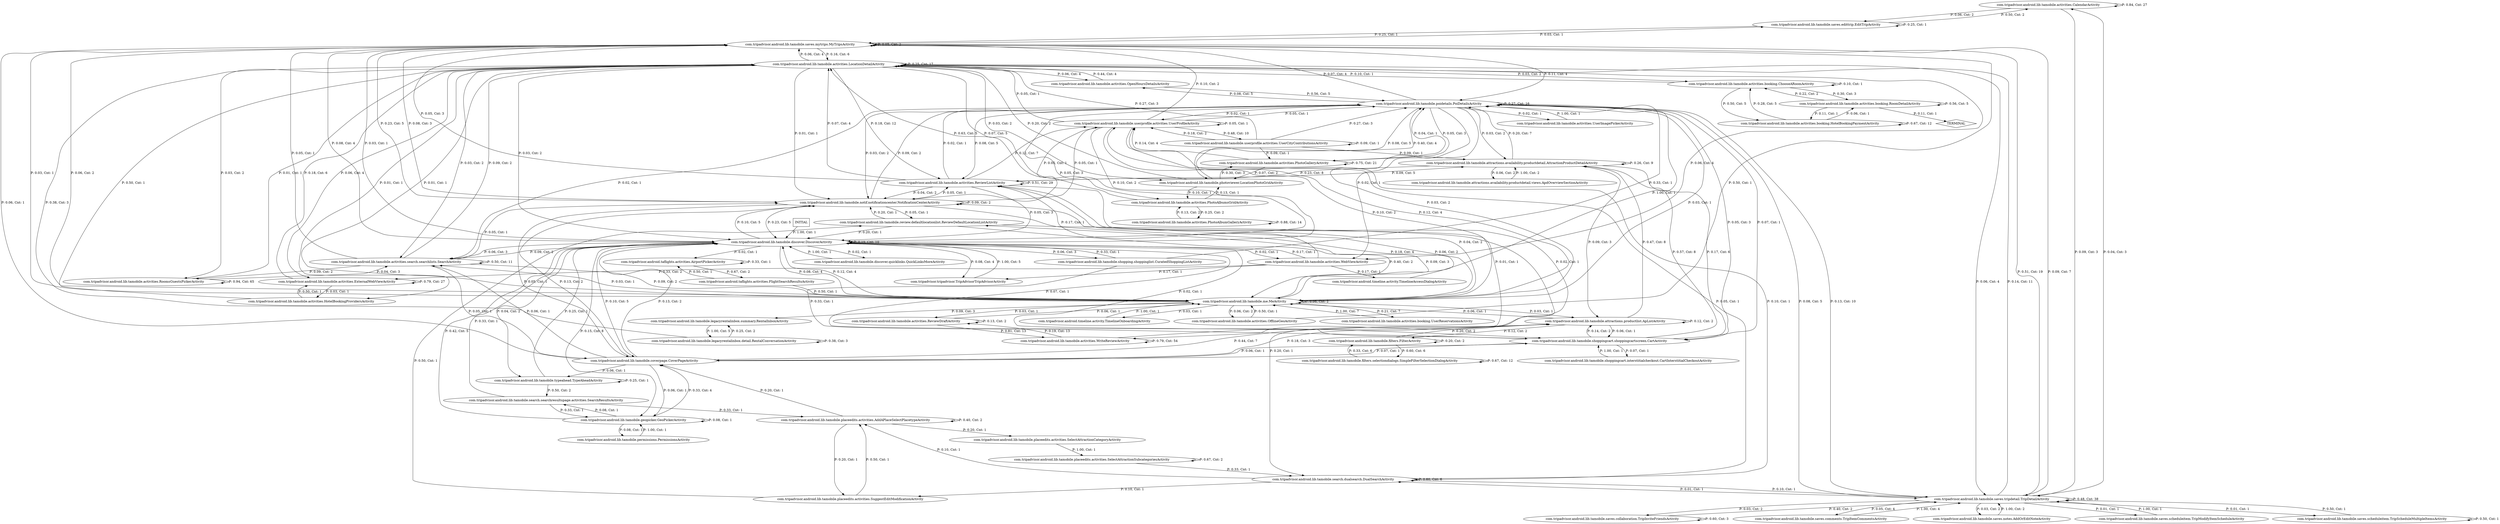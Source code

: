 digraph G {
  0 [label="com.tripadvisor.android.lib.tamobile.activities.CalendarActivity"];
  1 [label="com.tripadvisor.android.lib.tamobile.activities.ExternalWebViewActivity"];
  2 [label="com.tripadvisor.android.lib.tamobile.activities.HotelBookingProvidersActivity"];
  3 [label="com.tripadvisor.android.lib.tamobile.activities.LocationDetailActivity"];
  4 [label="com.tripadvisor.android.lib.tamobile.activities.OfflineGeoActivity"];
  5 [label="com.tripadvisor.android.lib.tamobile.activities.OpenHoursDetailsActivity"];
  6 [label="com.tripadvisor.android.lib.tamobile.activities.PhotoAlbumGalleryActivity"];
  7 [label="com.tripadvisor.android.lib.tamobile.activities.PhotoAlbumsGridActivity"];
  8 [label="com.tripadvisor.android.lib.tamobile.activities.PhotoGalleryActivity"];
  9 [label="com.tripadvisor.android.lib.tamobile.activities.ReviewDraftActivity"];
  10 [label="com.tripadvisor.android.lib.tamobile.activities.ReviewListActivity"];
  11 [label="com.tripadvisor.android.lib.tamobile.activities.RoomsGuestsPickerActivity"];
  12 [label="com.tripadvisor.android.lib.tamobile.activities.UserImagePickerActivity"];
  13 [label="com.tripadvisor.android.lib.tamobile.activities.WebViewActivity"];
  14 [label="com.tripadvisor.android.lib.tamobile.activities.WriteReviewActivity"];
  15 [label="com.tripadvisor.android.lib.tamobile.activities.booking.ChooseARoomActivity"];
  16 [label="com.tripadvisor.android.lib.tamobile.activities.booking.HotelBookingPaymentActivity"];
  17 [label="com.tripadvisor.android.lib.tamobile.activities.booking.RoomDetailActivity"];
  18 [label="com.tripadvisor.android.lib.tamobile.activities.booking.UserReservationsActivity"];
  19 [label="com.tripadvisor.android.lib.tamobile.activities.search.searchlists.SearchActivity"];
  20 [label="com.tripadvisor.android.lib.tamobile.attractions.availability.productdetail.AttractionProductDetailActivity"];
  21 [label="com.tripadvisor.android.lib.tamobile.attractions.availability.productdetail.views.ApdOverviewSectionActivity"];
  22 [label="com.tripadvisor.android.lib.tamobile.attractions.productlist.ApListActivity"];
  23 [label="com.tripadvisor.android.lib.tamobile.coverpage.CoverPageActivity"];
  24 [label="com.tripadvisor.android.lib.tamobile.discover.DiscoverActivity"];
  25 [label="com.tripadvisor.android.lib.tamobile.discover.quicklinks.QuickLinksMoreActivity"];
  26 [label="com.tripadvisor.android.lib.tamobile.filters.FilterActivity"];
  27 [label="com.tripadvisor.android.lib.tamobile.filters.selectiondialogs.SimpleFilterSelectionDialogActivity"];
  28 [label="com.tripadvisor.android.lib.tamobile.geopicker.GeoPickerActivity"];
  29 [label="com.tripadvisor.android.lib.tamobile.legacyrentalinbox.detail.RentalConversationActivity"];
  30 [label="com.tripadvisor.android.lib.tamobile.legacyrentalinbox.summary.RentalInboxActivity"];
  31 [label="com.tripadvisor.android.lib.tamobile.me.MeActivity"];
  32 [label="com.tripadvisor.android.lib.tamobile.notif.notificationcenter.NotificationCenterActivity"];
  33 [label="com.tripadvisor.android.lib.tamobile.permissions.PermissionsActivity"];
  34 [label="com.tripadvisor.android.lib.tamobile.photoviewer.LocationPhotoGridActivity"];
  35 [label="com.tripadvisor.android.lib.tamobile.placeedits.activities.AddAPlaceSelectPlacetypeActivity"];
  36 [label="com.tripadvisor.android.lib.tamobile.placeedits.activities.SelectAttractionCategoryActivity"];
  37 [label="com.tripadvisor.android.lib.tamobile.placeedits.activities.SelectAttractionSubcategoriesActivity"];
  38 [label="com.tripadvisor.android.lib.tamobile.placeedits.activities.SuggestEditModificationActivity"];
  39 [label="com.tripadvisor.android.lib.tamobile.poidetails.PoiDetailsActivity"];
  40 [label="com.tripadvisor.android.lib.tamobile.review.defaultlocationlist.ReviewDefaultLocationListActivity"];
  41 [label="com.tripadvisor.android.lib.tamobile.saves.collaboration.TripInviteFriendsActivity"];
  42 [label="com.tripadvisor.android.lib.tamobile.saves.comments.TripItemCommentsActivity"];
  43 [label="com.tripadvisor.android.lib.tamobile.saves.edittrip.EditTripActivity"];
  44 [label="com.tripadvisor.android.lib.tamobile.saves.mytrips.MyTripsActivity"];
  45 [label="com.tripadvisor.android.lib.tamobile.saves.notes.AddOrEditNoteActivity"];
  46 [label="com.tripadvisor.android.lib.tamobile.saves.scheduleitem.TripModifyItemScheduleActivity"];
  47 [label="com.tripadvisor.android.lib.tamobile.saves.scheduleitem.TripScheduleMultipleItemsActivity"];
  48 [label="com.tripadvisor.android.lib.tamobile.saves.tripdetail.TripDetailActivity"];
  49 [label="com.tripadvisor.android.lib.tamobile.search.dualsearch.DualSearchActivity"];
  50 [label="com.tripadvisor.android.lib.tamobile.search.searchresultspage.activities.SearchResultsActivity"];
  51 [label="com.tripadvisor.android.lib.tamobile.shopping.shoppinglist.CuratedShoppingListActivity"];
  52 [label="com.tripadvisor.android.lib.tamobile.shoppingcart.interstitialcheckout.CartInterstitialCheckoutActivity"];
  53 [label="com.tripadvisor.android.lib.tamobile.shoppingcart.shoppingcartscreen.CartActivity"];
  54 [label="com.tripadvisor.android.lib.tamobile.typeahead.TypeAheadActivity"];
  55 [label="com.tripadvisor.android.lib.tamobile.userprofile.activities.UserCityContributionsActivity"];
  56 [label="com.tripadvisor.android.lib.tamobile.userprofile.activities.UserProfileActivity"];
  57 [label="com.tripadvisor.android.taflights.activities.AirportPickerActivity"];
  58 [label="com.tripadvisor.android.taflights.activities.FlightSearchResultsActivity"];
  59 [label="com.tripadvisor.android.timeline.activity.TimelineAccessDialogActivity"];
  60 [label="com.tripadvisor.android.timeline.activity.TimelineOnboardingActivity"];
  61 [label="com.tripadvisor.tripadvisor.TripAdvisorTripAdvisorActivity"];
  62 [label="TERMINAL",shape=diamond];
  63 [label="INITIAL",shape=box];
0->0 [label="P: 0.84, Cnt: 27"];
0->43 [label="P: 0.06, Cnt: 2"];
0->48 [label="P: 0.09, Cnt: 3"];
1->1 [label="P: 0.79, Cnt: 27"];
1->2 [label="P: 0.03, Cnt: 1"];
1->3 [label="P: 0.18, Cnt: 6"];
2->1 [label="P: 0.50, Cnt: 1"];
2->3 [label="P: 0.50, Cnt: 1"];
3->1 [label="P: 0.06, Cnt: 4"];
3->2 [label="P: 0.01, Cnt: 1"];
3->3 [label="P: 0.25, Cnt: 17"];
3->5 [label="P: 0.06, Cnt: 4"];
3->7 [label="P: 0.07, Cnt: 5"];
3->10 [label="P: 0.18, Cnt: 12"];
3->11 [label="P: 0.03, Cnt: 2"];
3->13 [label="P: 0.06, Cnt: 4"];
3->15 [label="P: 0.03, Cnt: 2"];
3->19 [label="P: 0.03, Cnt: 2"];
3->24 [label="P: 0.03, Cnt: 2"];
3->31 [label="P: 0.01, Cnt: 1"];
3->32 [label="P: 0.01, Cnt: 1"];
3->34 [label="P: 0.03, Cnt: 2"];
3->44 [label="P: 0.06, Cnt: 4"];
3->48 [label="P: 0.06, Cnt: 4"];
4->31 [label="P: 0.50, Cnt: 1"];
4->44 [label="P: 0.50, Cnt: 1"];
5->3 [label="P: 0.44, Cnt: 4"];
5->39 [label="P: 0.56, Cnt: 5"];
6->6 [label="P: 0.88, Cnt: 14"];
6->7 [label="P: 0.13, Cnt: 2"];
7->3 [label="P: 0.63, Cnt: 5"];
7->6 [label="P: 0.25, Cnt: 2"];
7->34 [label="P: 0.13, Cnt: 1"];
8->8 [label="P: 0.75, Cnt: 21"];
8->34 [label="P: 0.07, Cnt: 2"];
8->39 [label="P: 0.04, Cnt: 1"];
8->56 [label="P: 0.14, Cnt: 4"];
9->9 [label="P: 0.13, Cnt: 2"];
9->14 [label="P: 0.81, Cnt: 13"];
9->31 [label="P: 0.06, Cnt: 1"];
10->3 [label="P: 0.07, Cnt: 4"];
10->10 [label="P: 0.51, Cnt: 29"];
10->14 [label="P: 0.02, Cnt: 1"];
10->20 [label="P: 0.09, Cnt: 5"];
10->24 [label="P: 0.05, Cnt: 3"];
10->31 [label="P: 0.04, Cnt: 2"];
10->32 [label="P: 0.04, Cnt: 2"];
10->39 [label="P: 0.02, Cnt: 1"];
10->44 [label="P: 0.05, Cnt: 3"];
10->56 [label="P: 0.12, Cnt: 7"];
11->3 [label="P: 0.01, Cnt: 1"];
11->11 [label="P: 0.94, Cnt: 65"];
11->19 [label="P: 0.04, Cnt: 3"];
12->39 [label="P: 1.00, Cnt: 1"];
13->1 [label="P: 0.33, Cnt: 2"];
13->10 [label="P: 0.17, Cnt: 1"];
13->24 [label="P: 0.17, Cnt: 1"];
13->59 [label="P: 0.17, Cnt: 1"];
13->61 [label="P: 0.17, Cnt: 1"];
14->9 [label="P: 0.19, Cnt: 13"];
14->10 [label="P: 0.01, Cnt: 1"];
14->14 [label="P: 0.79, Cnt: 54"];
15->3 [label="P: 0.10, Cnt: 1"];
15->15 [label="P: 0.10, Cnt: 1"];
15->16 [label="P: 0.50, Cnt: 5"];
15->17 [label="P: 0.30, Cnt: 3"];
16->15 [label="P: 0.28, Cnt: 5"];
16->16 [label="P: 0.67, Cnt: 12"];
16->17 [label="P: 0.06, Cnt: 1"];
17->15 [label="P: 0.22, Cnt: 2"];
17->16 [label="P: 0.11, Cnt: 1"];
17->17 [label="P: 0.56, Cnt: 5"];
17->62 [label="P: 0.11, Cnt: 1"];
18->31 [label="P: 1.00, Cnt: 7"];
19->3 [label="P: 0.09, Cnt: 2"];
19->11 [label="P: 0.09, Cnt: 2"];
19->19 [label="P: 0.50, Cnt: 11"];
19->23 [label="P: 0.05, Cnt: 1"];
19->24 [label="P: 0.09, Cnt: 2"];
19->31 [label="P: 0.09, Cnt: 2"];
19->32 [label="P: 0.05, Cnt: 1"];
19->44 [label="P: 0.05, Cnt: 1"];
20->10 [label="P: 0.23, Cnt: 8"];
20->20 [label="P: 0.26, Cnt: 9"];
20->21 [label="P: 0.06, Cnt: 2"];
20->22 [label="P: 0.09, Cnt: 3"];
20->39 [label="P: 0.20, Cnt: 7"];
20->53 [label="P: 0.17, Cnt: 6"];
21->20 [label="P: 1.00, Cnt: 2"];
22->20 [label="P: 0.47, Cnt: 8"];
22->22 [label="P: 0.12, Cnt: 2"];
22->23 [label="P: 0.18, Cnt: 3"];
22->26 [label="P: 0.12, Cnt: 2"];
22->31 [label="P: 0.06, Cnt: 1"];
22->53 [label="P: 0.06, Cnt: 1"];
23->19 [label="P: 0.06, Cnt: 1"];
23->22 [label="P: 0.44, Cnt: 7"];
23->24 [label="P: 0.13, Cnt: 2"];
23->28 [label="P: 0.06, Cnt: 1"];
23->32 [label="P: 0.13, Cnt: 2"];
23->44 [label="P: 0.06, Cnt: 1"];
23->53 [label="P: 0.06, Cnt: 1"];
23->54 [label="P: 0.06, Cnt: 1"];
24->13 [label="P: 0.02, Cnt: 1"];
24->19 [label="P: 0.06, Cnt: 3"];
24->23 [label="P: 0.10, Cnt: 5"];
24->24 [label="P: 0.19, Cnt: 10"];
24->25 [label="P: 0.02, Cnt: 1"];
24->28 [label="P: 0.15, Cnt: 8"];
24->31 [label="P: 0.08, Cnt: 4"];
24->32 [label="P: 0.10, Cnt: 5"];
24->44 [label="P: 0.08, Cnt: 4"];
24->51 [label="P: 0.06, Cnt: 3"];
24->53 [label="P: 0.02, Cnt: 1"];
24->54 [label="P: 0.04, Cnt: 2"];
24->57 [label="P: 0.02, Cnt: 1"];
24->61 [label="P: 0.08, Cnt: 4"];
25->24 [label="P: 1.00, Cnt: 1"];
26->22 [label="P: 0.20, Cnt: 2"];
26->26 [label="P: 0.20, Cnt: 2"];
26->27 [label="P: 0.60, Cnt: 6"];
27->26 [label="P: 0.33, Cnt: 6"];
27->27 [label="P: 0.67, Cnt: 12"];
28->23 [label="P: 0.33, Cnt: 4"];
28->24 [label="P: 0.42, Cnt: 5"];
28->28 [label="P: 0.08, Cnt: 1"];
28->33 [label="P: 0.08, Cnt: 1"];
28->50 [label="P: 0.08, Cnt: 1"];
29->3 [label="P: 0.38, Cnt: 3"];
29->29 [label="P: 0.38, Cnt: 3"];
29->30 [label="P: 0.25, Cnt: 2"];
30->29 [label="P: 1.00, Cnt: 5"];
31->4 [label="P: 0.06, Cnt: 2"];
31->9 [label="P: 0.03, Cnt: 1"];
31->18 [label="P: 0.21, Cnt: 7"];
31->19 [label="P: 0.03, Cnt: 1"];
31->22 [label="P: 0.03, Cnt: 1"];
31->24 [label="P: 0.12, Cnt: 4"];
31->30 [label="P: 0.09, Cnt: 3"];
31->31 [label="P: 0.06, Cnt: 2"];
31->32 [label="P: 0.06, Cnt: 2"];
31->39 [label="P: 0.03, Cnt: 1"];
31->40 [label="P: 0.09, Cnt: 3"];
31->44 [label="P: 0.06, Cnt: 2"];
31->56 [label="P: 0.12, Cnt: 4"];
31->60 [label="P: 0.03, Cnt: 1"];
32->10 [label="P: 0.05, Cnt: 1"];
32->23 [label="P: 0.05, Cnt: 1"];
32->24 [label="P: 0.23, Cnt: 5"];
32->31 [label="P: 0.18, Cnt: 4"];
32->32 [label="P: 0.09, Cnt: 2"];
32->39 [label="P: 0.09, Cnt: 2"];
32->40 [label="P: 0.05, Cnt: 1"];
32->44 [label="P: 0.23, Cnt: 5"];
32->56 [label="P: 0.05, Cnt: 1"];
33->28 [label="P: 1.00, Cnt: 1"];
34->3 [label="P: 0.20, Cnt: 2"];
34->7 [label="P: 0.10, Cnt: 1"];
34->8 [label="P: 0.30, Cnt: 3"];
34->39 [label="P: 0.40, Cnt: 4"];
35->23 [label="P: 0.20, Cnt: 1"];
35->35 [label="P: 0.40, Cnt: 2"];
35->36 [label="P: 0.20, Cnt: 1"];
35->38 [label="P: 0.20, Cnt: 1"];
36->37 [label="P: 1.00, Cnt: 1"];
37->37 [label="P: 0.67, Cnt: 2"];
37->49 [label="P: 0.33, Cnt: 1"];
38->35 [label="P: 0.50, Cnt: 1"];
38->40 [label="P: 0.50, Cnt: 1"];
39->5 [label="P: 0.08, Cnt: 5"];
39->8 [label="P: 0.05, Cnt: 3"];
39->10 [label="P: 0.08, Cnt: 5"];
39->12 [label="P: 0.02, Cnt: 1"];
39->13 [label="P: 0.02, Cnt: 1"];
39->19 [label="P: 0.02, Cnt: 1"];
39->20 [label="P: 0.03, Cnt: 2"];
39->24 [label="P: 0.05, Cnt: 3"];
39->31 [label="P: 0.03, Cnt: 2"];
39->32 [label="P: 0.03, Cnt: 2"];
39->34 [label="P: 0.08, Cnt: 5"];
39->39 [label="P: 0.27, Cnt: 16"];
39->44 [label="P: 0.07, Cnt: 4"];
39->48 [label="P: 0.08, Cnt: 5"];
39->53 [label="P: 0.05, Cnt: 3"];
39->56 [label="P: 0.02, Cnt: 1"];
40->24 [label="P: 0.20, Cnt: 1"];
40->31 [label="P: 0.40, Cnt: 2"];
40->32 [label="P: 0.20, Cnt: 1"];
40->49 [label="P: 0.20, Cnt: 1"];
41->41 [label="P: 0.60, Cnt: 3"];
41->48 [label="P: 0.40, Cnt: 2"];
42->48 [label="P: 1.00, Cnt: 4"];
43->0 [label="P: 0.50, Cnt: 2"];
43->43 [label="P: 0.25, Cnt: 1"];
43->44 [label="P: 0.25, Cnt: 1"];
44->3 [label="P: 0.16, Cnt: 6"];
44->24 [label="P: 0.03, Cnt: 1"];
44->31 [label="P: 0.03, Cnt: 1"];
44->32 [label="P: 0.08, Cnt: 3"];
44->39 [label="P: 0.11, Cnt: 4"];
44->43 [label="P: 0.03, Cnt: 1"];
44->44 [label="P: 0.05, Cnt: 2"];
44->48 [label="P: 0.51, Cnt: 19"];
45->48 [label="P: 1.00, Cnt: 2"];
46->48 [label="P: 1.00, Cnt: 1"];
47->47 [label="P: 0.50, Cnt: 1"];
47->48 [label="P: 0.50, Cnt: 1"];
48->0 [label="P: 0.04, Cnt: 3"];
48->3 [label="P: 0.14, Cnt: 11"];
48->39 [label="P: 0.13, Cnt: 10"];
48->41 [label="P: 0.03, Cnt: 2"];
48->42 [label="P: 0.05, Cnt: 4"];
48->44 [label="P: 0.09, Cnt: 7"];
48->45 [label="P: 0.03, Cnt: 2"];
48->46 [label="P: 0.01, Cnt: 1"];
48->47 [label="P: 0.01, Cnt: 1"];
48->48 [label="P: 0.48, Cnt: 38"];
48->49 [label="P: 0.01, Cnt: 1"];
49->35 [label="P: 0.10, Cnt: 1"];
49->38 [label="P: 0.10, Cnt: 1"];
49->48 [label="P: 0.10, Cnt: 1"];
49->49 [label="P: 0.60, Cnt: 6"];
49->56 [label="P: 0.10, Cnt: 1"];
50->24 [label="P: 0.33, Cnt: 1"];
50->28 [label="P: 0.33, Cnt: 1"];
50->35 [label="P: 0.33, Cnt: 1"];
51->24 [label="P: 0.33, Cnt: 1"];
51->39 [label="P: 0.33, Cnt: 1"];
51->53 [label="P: 0.33, Cnt: 1"];
52->53 [label="P: 1.00, Cnt: 1"];
53->20 [label="P: 0.57, Cnt: 8"];
53->22 [label="P: 0.14, Cnt: 2"];
53->23 [label="P: 0.07, Cnt: 1"];
53->24 [label="P: 0.07, Cnt: 1"];
53->39 [label="P: 0.07, Cnt: 1"];
53->52 [label="P: 0.07, Cnt: 1"];
54->24 [label="P: 0.25, Cnt: 1"];
54->50 [label="P: 0.50, Cnt: 2"];
54->54 [label="P: 0.25, Cnt: 1"];
55->3 [label="P: 0.27, Cnt: 3"];
55->8 [label="P: 0.09, Cnt: 1"];
55->20 [label="P: 0.09, Cnt: 1"];
55->39 [label="P: 0.27, Cnt: 3"];
55->55 [label="P: 0.09, Cnt: 1"];
55->56 [label="P: 0.18, Cnt: 2"];
56->3 [label="P: 0.05, Cnt: 1"];
56->24 [label="P: 0.10, Cnt: 2"];
56->31 [label="P: 0.10, Cnt: 2"];
56->32 [label="P: 0.05, Cnt: 1"];
56->39 [label="P: 0.05, Cnt: 1"];
56->44 [label="P: 0.10, Cnt: 2"];
56->49 [label="P: 0.05, Cnt: 1"];
56->55 [label="P: 0.48, Cnt: 10"];
56->56 [label="P: 0.05, Cnt: 1"];
57->57 [label="P: 0.33, Cnt: 1"];
57->58 [label="P: 0.67, Cnt: 2"];
58->31 [label="P: 0.50, Cnt: 1"];
58->57 [label="P: 0.50, Cnt: 1"];
59->39 [label="P: 1.00, Cnt: 1"];
60->31 [label="P: 1.00, Cnt: 1"];
61->24 [label="P: 1.00, Cnt: 5"];
63->24 [label="P: 1.00, Cnt: 1"];
}
